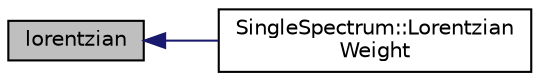 digraph "lorentzian"
{
  edge [fontname="Helvetica",fontsize="10",labelfontname="Helvetica",labelfontsize="10"];
  node [fontname="Helvetica",fontsize="10",shape=record];
  rankdir="LR";
  Node1 [label="lorentzian",height=0.2,width=0.4,color="black", fillcolor="grey75", style="filled", fontcolor="black"];
  Node1 -> Node2 [dir="back",color="midnightblue",fontsize="10",style="solid",fontname="Helvetica"];
  Node2 [label="SingleSpectrum::Lorentzian\lWeight",height=0.2,width=0.4,color="black", fillcolor="white", style="filled",URL="$class_single_spectrum.html#a3069daec9b412a1d9a98b67cd9bc5aa2",tooltip="Weight each point in the spectrum by how far away it is from the center frequency. "];
}
